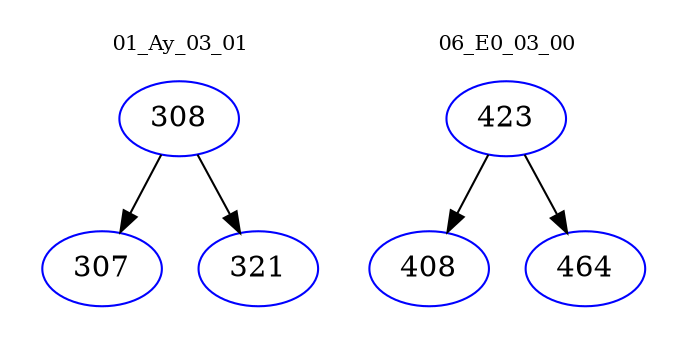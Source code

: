 digraph{
subgraph cluster_0 {
color = white
label = "01_Ay_03_01";
fontsize=10;
T0_308 [label="308", color="blue"]
T0_308 -> T0_307 [color="black"]
T0_307 [label="307", color="blue"]
T0_308 -> T0_321 [color="black"]
T0_321 [label="321", color="blue"]
}
subgraph cluster_1 {
color = white
label = "06_E0_03_00";
fontsize=10;
T1_423 [label="423", color="blue"]
T1_423 -> T1_408 [color="black"]
T1_408 [label="408", color="blue"]
T1_423 -> T1_464 [color="black"]
T1_464 [label="464", color="blue"]
}
}
